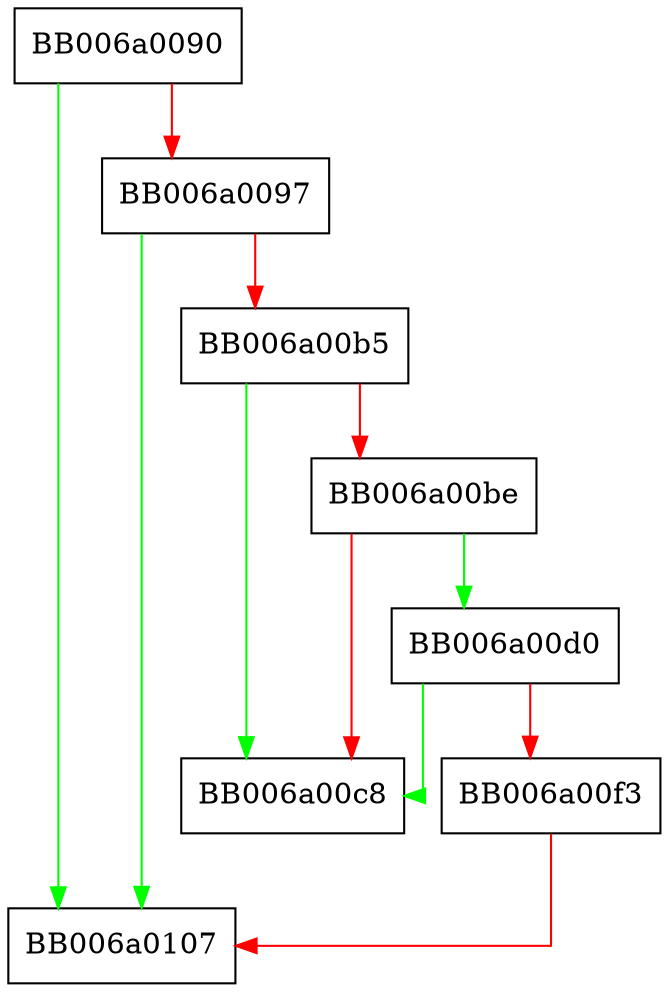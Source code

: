 digraph chacha20_dupctx {
  node [shape="box"];
  graph [splines=ortho];
  BB006a0090 -> BB006a0107 [color="green"];
  BB006a0090 -> BB006a0097 [color="red"];
  BB006a0097 -> BB006a0107 [color="green"];
  BB006a0097 -> BB006a00b5 [color="red"];
  BB006a00b5 -> BB006a00c8 [color="green"];
  BB006a00b5 -> BB006a00be [color="red"];
  BB006a00be -> BB006a00d0 [color="green"];
  BB006a00be -> BB006a00c8 [color="red"];
  BB006a00d0 -> BB006a00c8 [color="green"];
  BB006a00d0 -> BB006a00f3 [color="red"];
  BB006a00f3 -> BB006a0107 [color="red"];
}